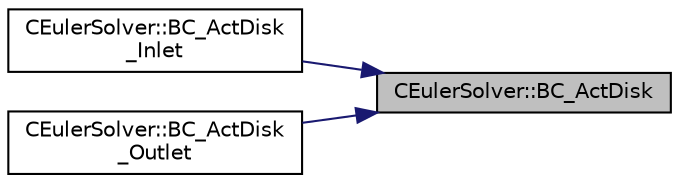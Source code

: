 digraph "CEulerSolver::BC_ActDisk"
{
 // LATEX_PDF_SIZE
  edge [fontname="Helvetica",fontsize="10",labelfontname="Helvetica",labelfontsize="10"];
  node [fontname="Helvetica",fontsize="10",shape=record];
  rankdir="RL";
  Node1 [label="CEulerSolver::BC_ActDisk",height=0.2,width=0.4,color="black", fillcolor="grey75", style="filled", fontcolor="black",tooltip="Impose an actuator disk inlet boundary condition."];
  Node1 -> Node2 [dir="back",color="midnightblue",fontsize="10",style="solid",fontname="Helvetica"];
  Node2 [label="CEulerSolver::BC_ActDisk\l_Inlet",height=0.2,width=0.4,color="black", fillcolor="white", style="filled",URL="$classCEulerSolver.html#a90fc349055f88a9e46f09d2f36b6bd7f",tooltip="Impose the engine inflow boundary condition."];
  Node1 -> Node3 [dir="back",color="midnightblue",fontsize="10",style="solid",fontname="Helvetica"];
  Node3 [label="CEulerSolver::BC_ActDisk\l_Outlet",height=0.2,width=0.4,color="black", fillcolor="white", style="filled",URL="$classCEulerSolver.html#a31a66b0142e407b05c68e70f7ebafff5",tooltip="Impose the engine exhaust boundary condition."];
}
